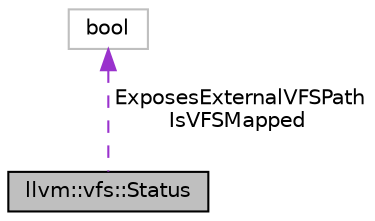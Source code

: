 digraph "llvm::vfs::Status"
{
 // LATEX_PDF_SIZE
  bgcolor="transparent";
  edge [fontname="Helvetica",fontsize="10",labelfontname="Helvetica",labelfontsize="10"];
  node [fontname="Helvetica",fontsize="10",shape=record];
  Node1 [label="llvm::vfs::Status",height=0.2,width=0.4,color="black", fillcolor="grey75", style="filled", fontcolor="black",tooltip="The result of a status operation."];
  Node2 -> Node1 [dir="back",color="darkorchid3",fontsize="10",style="dashed",label=" ExposesExternalVFSPath\nIsVFSMapped" ,fontname="Helvetica"];
  Node2 [label="bool",height=0.2,width=0.4,color="grey75",tooltip=" "];
}
